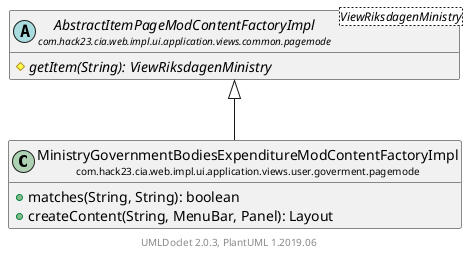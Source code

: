 @startuml
    set namespaceSeparator none
    hide empty fields
    hide empty methods

    class "<size:14>MinistryGovernmentBodiesExpenditureModContentFactoryImpl\n<size:10>com.hack23.cia.web.impl.ui.application.views.user.goverment.pagemode" as com.hack23.cia.web.impl.ui.application.views.user.goverment.pagemode.MinistryGovernmentBodiesExpenditureModContentFactoryImpl [[MinistryGovernmentBodiesExpenditureModContentFactoryImpl.html]] {
        +matches(String, String): boolean
        +createContent(String, MenuBar, Panel): Layout
    }

    abstract class "<size:14>AbstractItemPageModContentFactoryImpl\n<size:10>com.hack23.cia.web.impl.ui.application.views.common.pagemode" as com.hack23.cia.web.impl.ui.application.views.common.pagemode.AbstractItemPageModContentFactoryImpl<ViewRiksdagenMinistry> [[../../../common/pagemode/AbstractItemPageModContentFactoryImpl.html]] {
        {abstract} #getItem(String): ViewRiksdagenMinistry
    }

    com.hack23.cia.web.impl.ui.application.views.common.pagemode.AbstractItemPageModContentFactoryImpl <|-- com.hack23.cia.web.impl.ui.application.views.user.goverment.pagemode.MinistryGovernmentBodiesExpenditureModContentFactoryImpl

    center footer UMLDoclet 2.0.3, PlantUML 1.2019.06
@enduml
